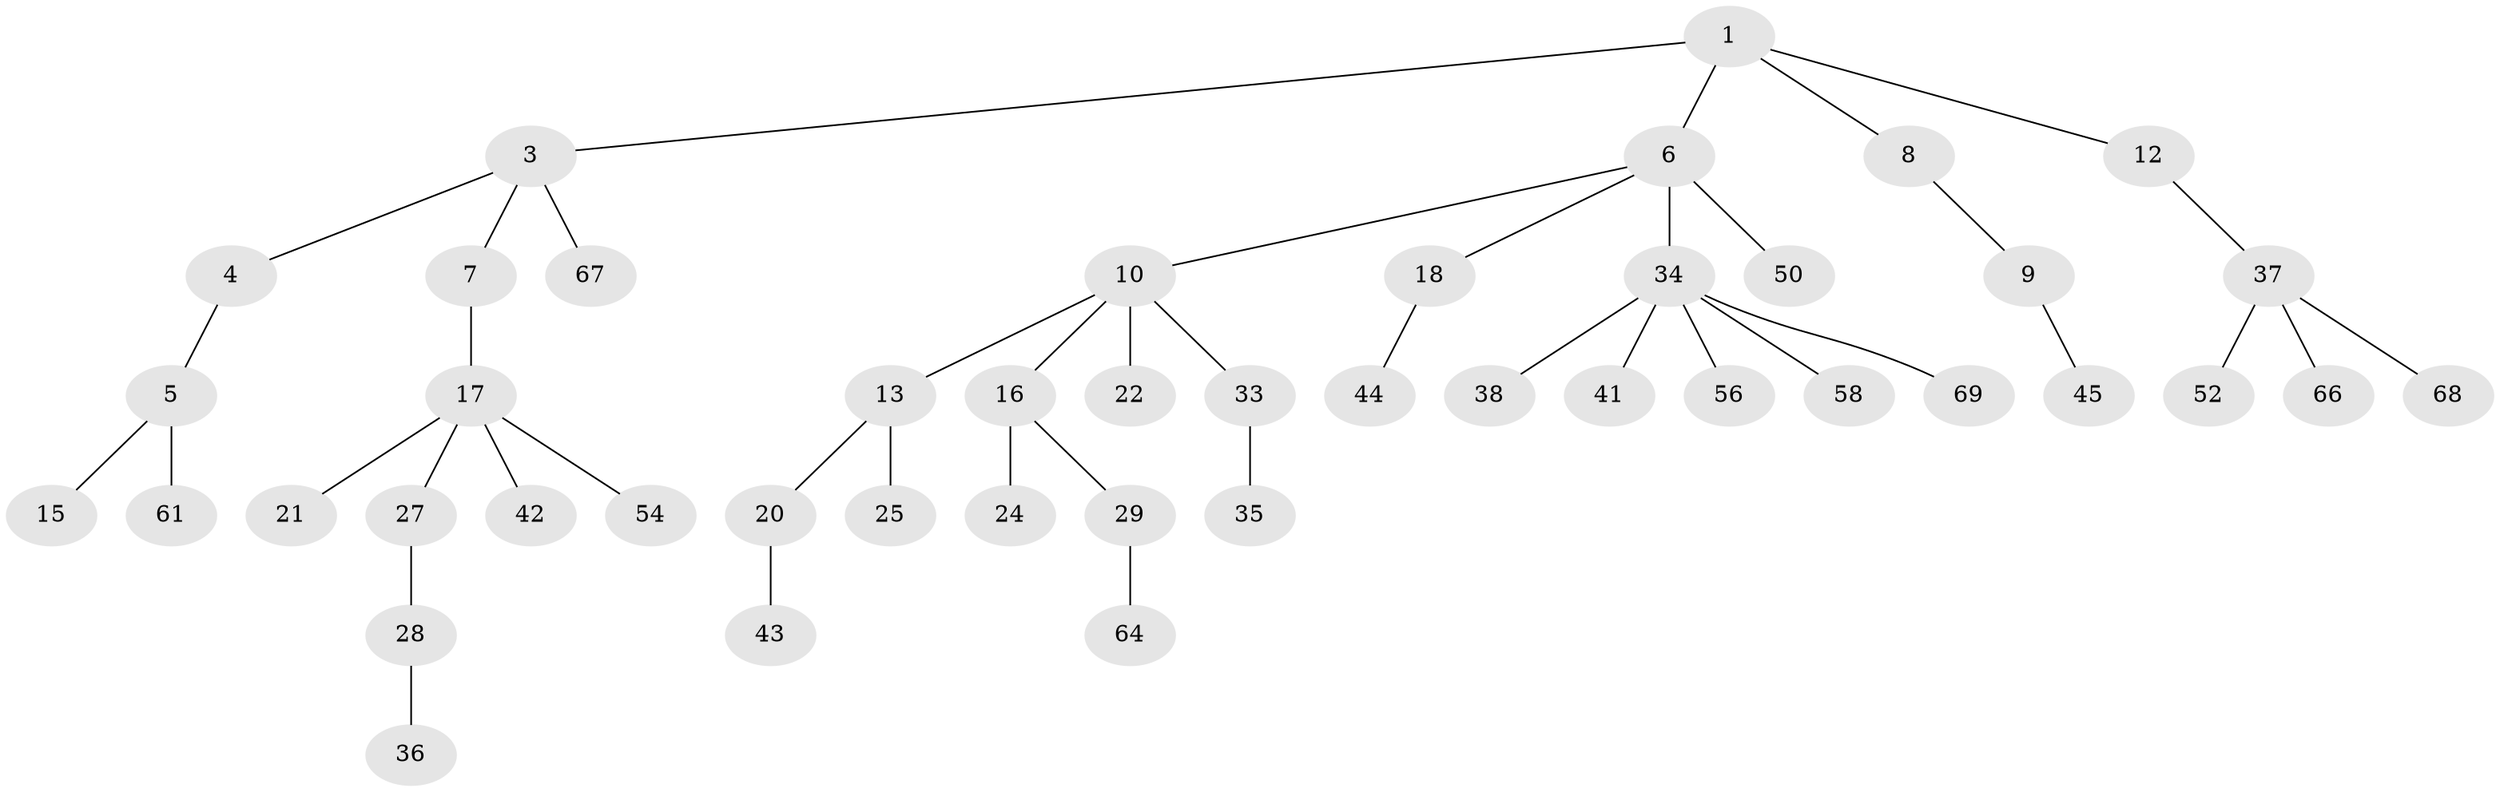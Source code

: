 // original degree distribution, {4: 0.05714285714285714, 2: 0.34285714285714286, 5: 0.07142857142857142, 3: 0.08571428571428572, 1: 0.44285714285714284}
// Generated by graph-tools (version 1.1) at 2025/11/02/27/25 16:11:25]
// undirected, 45 vertices, 44 edges
graph export_dot {
graph [start="1"]
  node [color=gray90,style=filled];
  1 [super="+2"];
  3 [super="+31"];
  4;
  5 [super="+11"];
  6 [super="+14"];
  7 [super="+48"];
  8;
  9 [super="+39"];
  10 [super="+19"];
  12 [super="+23"];
  13 [super="+51"];
  15 [super="+63"];
  16 [super="+59"];
  17 [super="+26"];
  18 [super="+32"];
  20;
  21 [super="+55"];
  22 [super="+46"];
  24;
  25 [super="+53"];
  27;
  28 [super="+30"];
  29 [super="+62"];
  33;
  34 [super="+40"];
  35;
  36;
  37 [super="+49"];
  38;
  41;
  42;
  43 [super="+47"];
  44 [super="+65"];
  45;
  50 [super="+57"];
  52;
  54;
  56 [super="+60"];
  58;
  61;
  64 [super="+70"];
  66;
  67;
  68;
  69;
  1 -- 3;
  1 -- 6;
  1 -- 8;
  1 -- 12;
  3 -- 4;
  3 -- 7;
  3 -- 67;
  4 -- 5;
  5 -- 61;
  5 -- 15;
  6 -- 10;
  6 -- 34;
  6 -- 50;
  6 -- 18;
  7 -- 17;
  8 -- 9;
  9 -- 45;
  10 -- 13;
  10 -- 16;
  10 -- 22;
  10 -- 33;
  12 -- 37;
  13 -- 20;
  13 -- 25;
  16 -- 24;
  16 -- 29;
  17 -- 21;
  17 -- 27;
  17 -- 42;
  17 -- 54;
  18 -- 44;
  20 -- 43;
  27 -- 28;
  28 -- 36;
  29 -- 64;
  33 -- 35;
  34 -- 38;
  34 -- 56;
  34 -- 58;
  34 -- 41;
  34 -- 69;
  37 -- 66;
  37 -- 52;
  37 -- 68;
}
